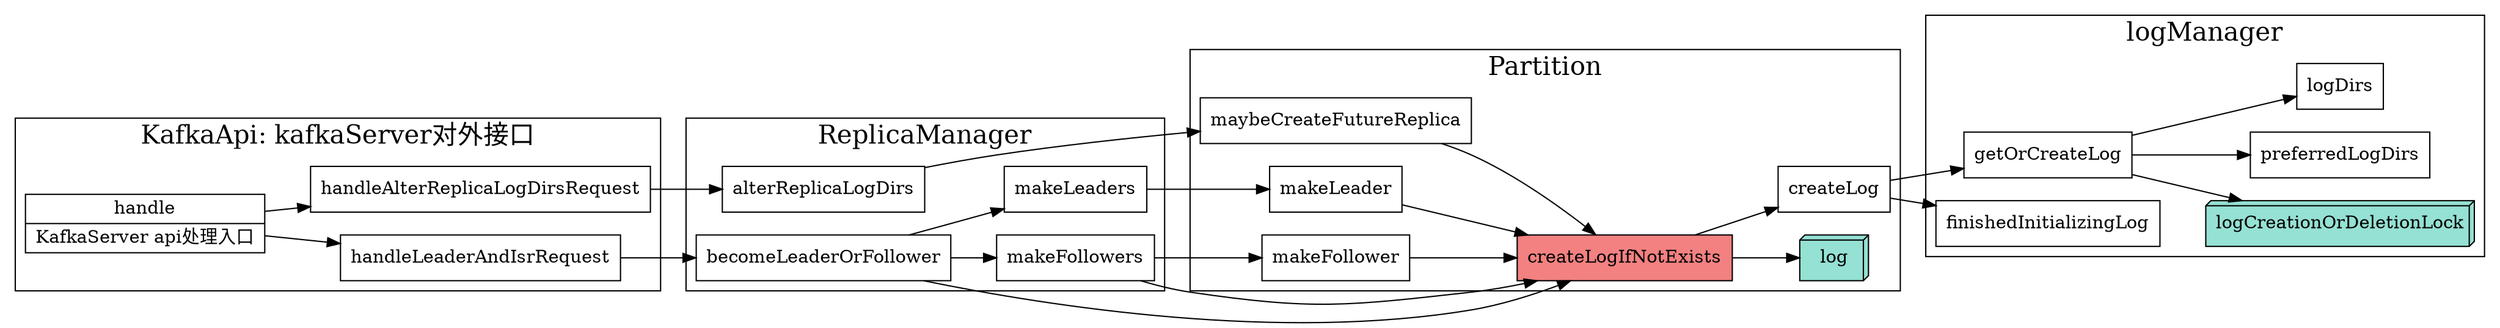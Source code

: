 digraph partionLogCreate {
  node[shape=box];
  newrank=true;
  rankdir=LR;

  subgraph cluster_logManager {
    graph[label="logManager";fontsize=20;];
    logCreationOrDeletionLock[
      fillcolor="#95e1d3"
      style=filled;
      shape=box3d;
      label="logCreationOrDeletionLock"
    ];

    getOrCreateLog -> {
      logCreationOrDeletionLock;
      preferredLogDirs;
      logDirs;
    };
    finishedInitializingLog;
  }

  subgraph cluster_Partition {
    graph[label="Partition";fontsize=20;];
    log[
      fillcolor="#95e1d3"
      style=filled;
      shape=box3d;
      label="log"
    ];
    {
      maybeCreateFutureReplica;
      makeLeader;
      makeFollower;
    } -> createLogIfNotExists;

    createLogIfNotExists[
      fillcolor="#f38181";
      style=filled;
      shape=box;
      label="createLogIfNotExists"
    ];

    //创建日志
    createLogIfNotExists -> {
      createLog;
      log;
    };
    createLog -> {
      getOrCreateLog;
      finishedInitializingLog;
    }
  }

  subgraph cluster_ReplicaManager {
    graph[label="ReplicaManager";fontsize=20;];

    becomeLeaderOrFollower -> {
      makeFollowers;
      createLogIfNotExists;
    }
    makeFollowers -> {
      createLogIfNotExists;
      makeFollower;
    }
    becomeLeaderOrFollower -> makeLeaders -> makeLeader;
    alterReplicaLogDirs -> maybeCreateFutureReplica;

  }

  subgraph cluster_KafkaApi {
    graph[label="KafkaApi: kafkaServer对外接口";fontsize=20;];
    handle[shape="record";
      label="{{
        handle|
          KafkaServer api处理入口\l
      }}";
    ];
    handle -> {
      handleLeaderAndIsrRequest;
      handleAlterReplicaLogDirsRequest;
    }
    handleLeaderAndIsrRequest -> becomeLeaderOrFollower;
    handleAlterReplicaLogDirsRequest -> alterReplicaLogDirs;
  }
}
